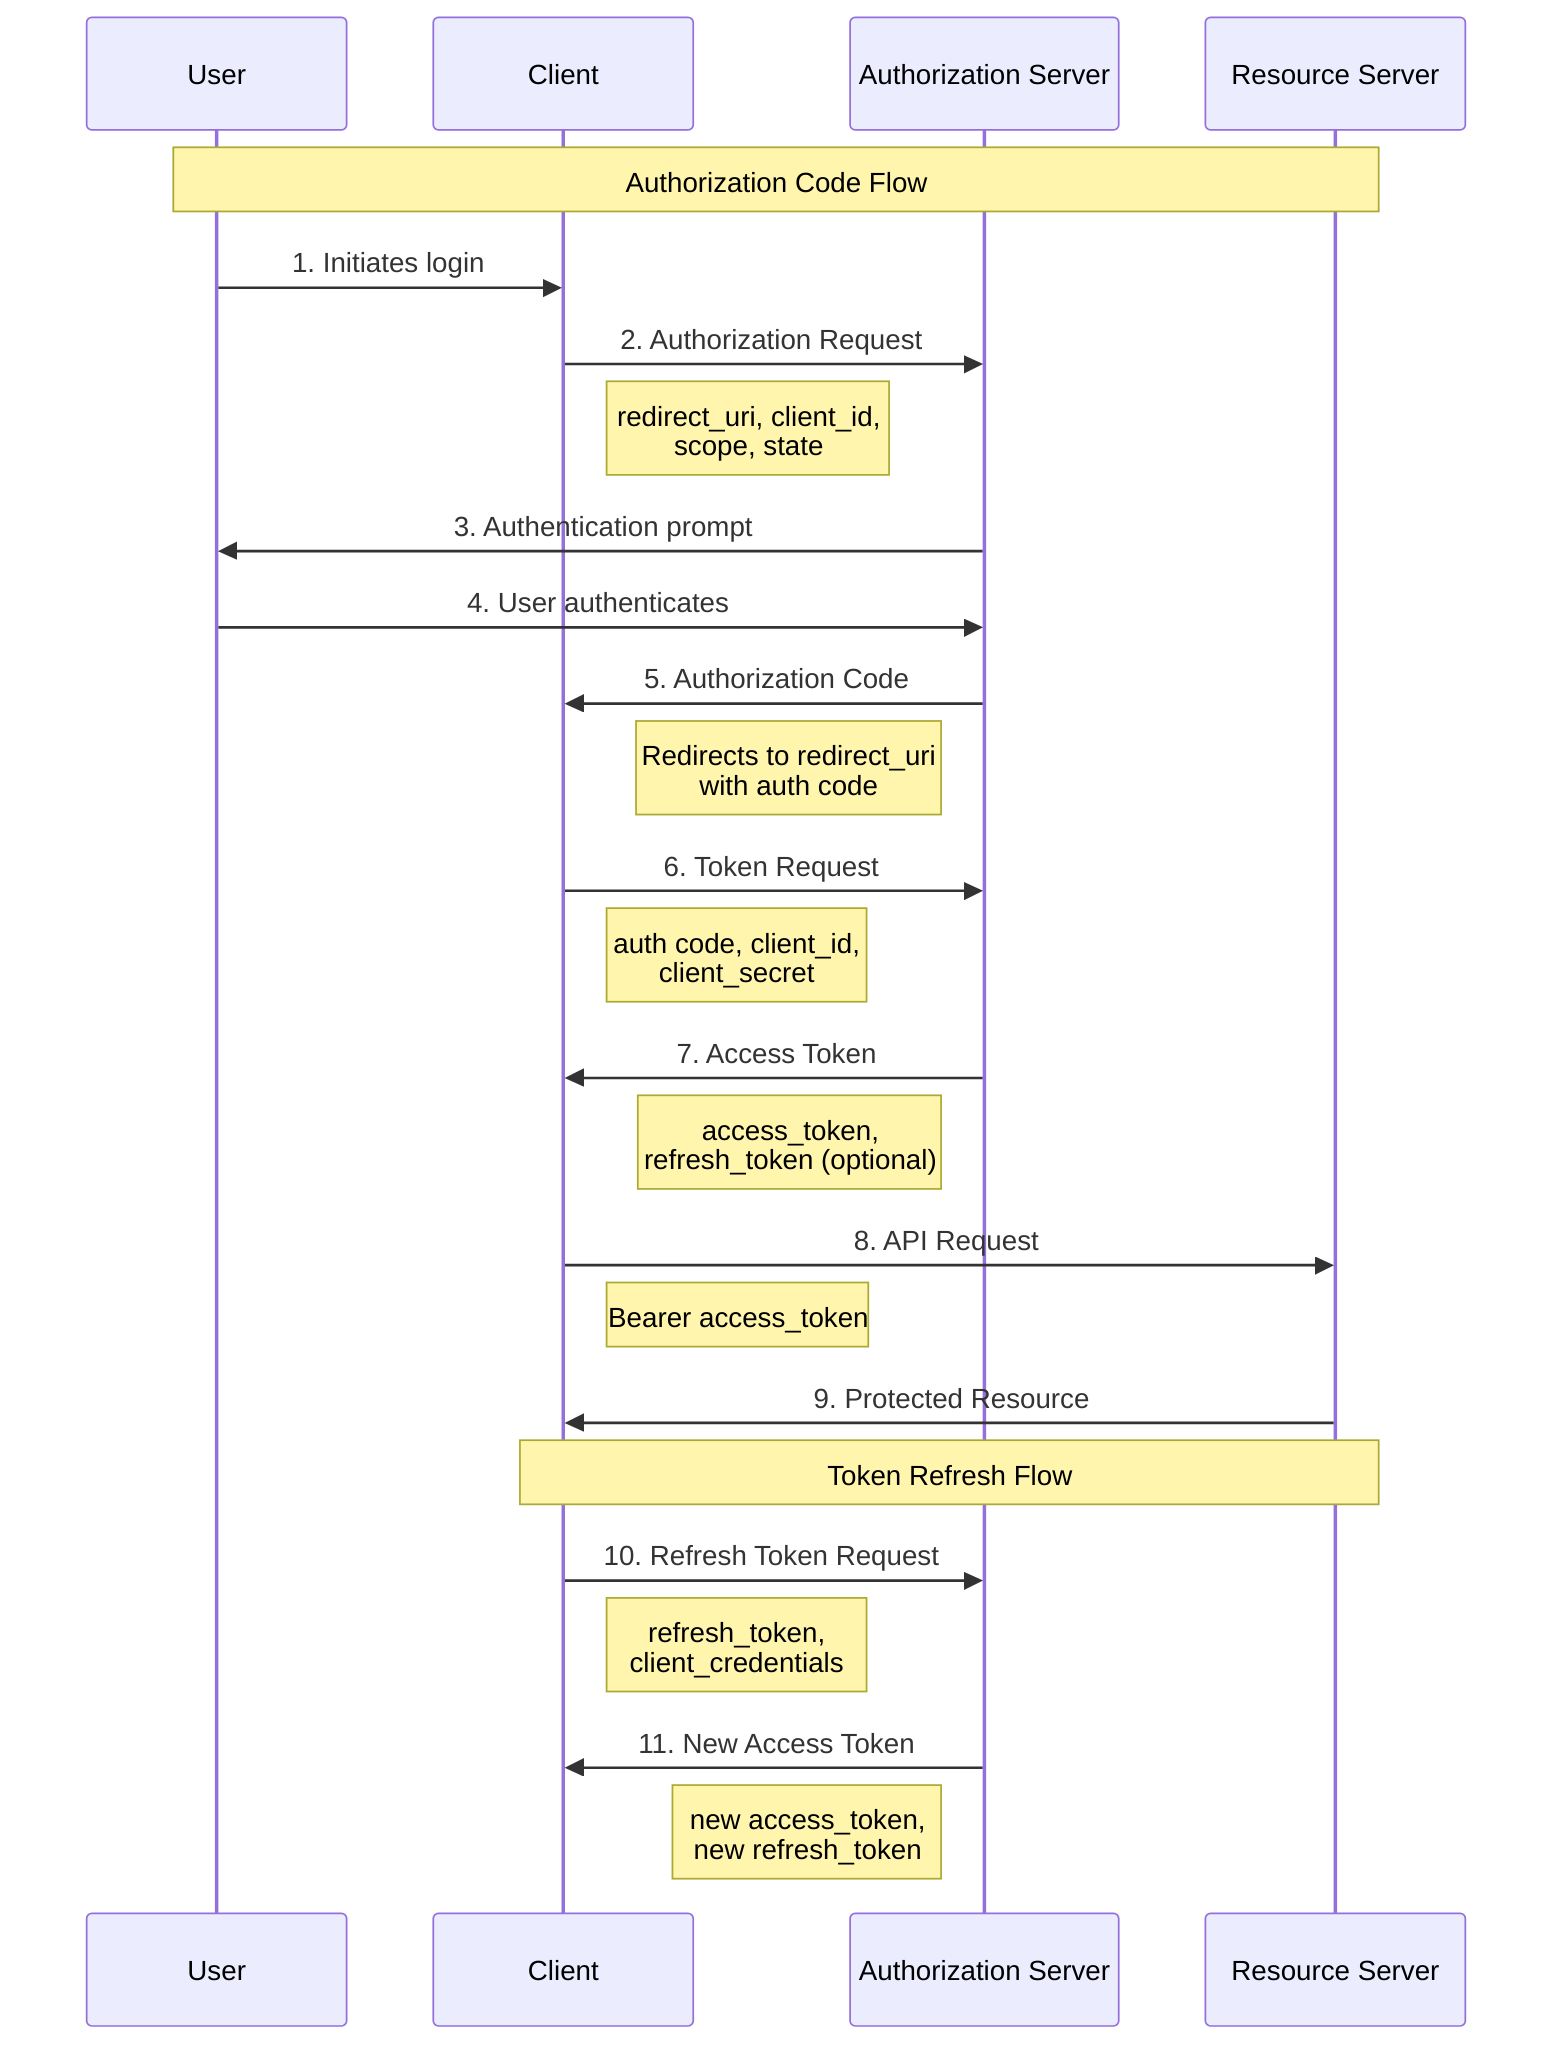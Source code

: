 sequenceDiagram
    participant User
    participant Client
    participant AuthServer as Authorization Server
    participant ResourceServer as Resource Server

    Note over User,ResourceServer: Authorization Code Flow

    User->>Client: 1. Initiates login
    Client->>AuthServer: 2. Authorization Request
    Note right of Client: redirect_uri, client_id, <br/>scope, state
    
    AuthServer->>User: 3. Authentication prompt
    User->>AuthServer: 4. User authenticates
    
    AuthServer->>Client: 5. Authorization Code
    Note left of AuthServer: Redirects to redirect_uri<br/>with auth code
    
    Client->>AuthServer: 6. Token Request
    Note right of Client: auth code, client_id,<br/>client_secret
    
    AuthServer->>Client: 7. Access Token
    Note left of AuthServer: access_token,<br/>refresh_token (optional)
    
    Client->>ResourceServer: 8. API Request
    Note right of Client: Bearer access_token
    
    ResourceServer->>Client: 9. Protected Resource
    
    Note over Client,ResourceServer: Token Refresh Flow
    
    Client->>AuthServer: 10. Refresh Token Request
    Note right of Client: refresh_token,<br/>client_credentials
    
    AuthServer->>Client: 11. New Access Token
    Note left of AuthServer: new access_token,<br/>new refresh_token